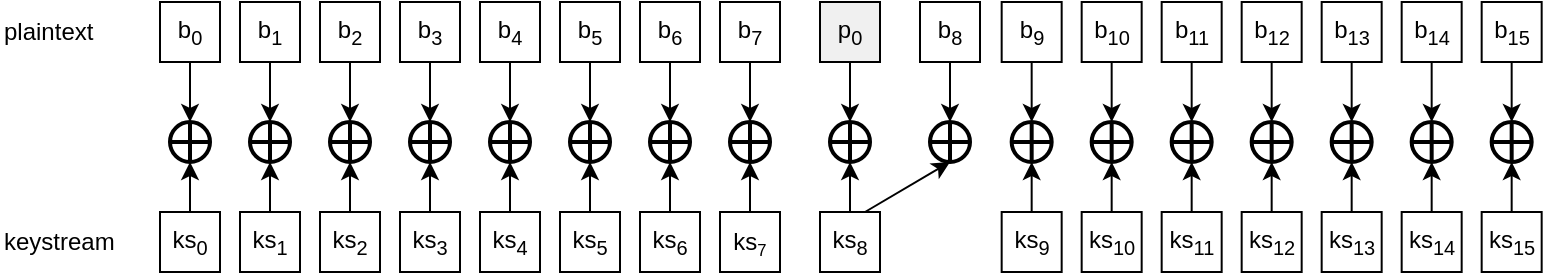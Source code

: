 <mxfile version="10.2.9" type="device"><diagram id="HJzPobEA1iDo80R-UufF" name="Page-1"><mxGraphModel dx="793" dy="508" grid="1" gridSize="10" guides="1" tooltips="1" connect="1" arrows="1" fold="1" page="1" pageScale="1" pageWidth="850" pageHeight="1100" math="0" shadow="0"><root><mxCell id="0"/><mxCell id="1" parent="0"/><mxCell id="kgr29Hcd6tLIPHAXiyFk-5" style="edgeStyle=orthogonalEdgeStyle;rounded=0;orthogonalLoop=1;jettySize=auto;html=1;exitX=0.5;exitY=1;exitDx=0;exitDy=0;entryX=0.5;entryY=0;entryDx=0;entryDy=0;entryPerimeter=0;" edge="1" parent="1" source="kgr29Hcd6tLIPHAXiyFk-1" target="kgr29Hcd6tLIPHAXiyFk-3"><mxGeometry relative="1" as="geometry"/></mxCell><mxCell id="kgr29Hcd6tLIPHAXiyFk-1" value="b&lt;sub&gt;0&lt;/sub&gt;" style="rounded=0;whiteSpace=wrap;html=1;" vertex="1" parent="1"><mxGeometry x="125" y="230" width="30" height="30" as="geometry"/></mxCell><mxCell id="kgr29Hcd6tLIPHAXiyFk-6" style="edgeStyle=orthogonalEdgeStyle;rounded=0;orthogonalLoop=1;jettySize=auto;html=1;exitX=0.5;exitY=0;exitDx=0;exitDy=0;entryX=0.5;entryY=1;entryDx=0;entryDy=0;entryPerimeter=0;" edge="1" parent="1" source="kgr29Hcd6tLIPHAXiyFk-2" target="kgr29Hcd6tLIPHAXiyFk-3"><mxGeometry relative="1" as="geometry"/></mxCell><mxCell id="kgr29Hcd6tLIPHAXiyFk-2" value="ks&lt;sub&gt;0&lt;/sub&gt;" style="rounded=0;whiteSpace=wrap;html=1;" vertex="1" parent="1"><mxGeometry x="125" y="335" width="30" height="30" as="geometry"/></mxCell><mxCell id="kgr29Hcd6tLIPHAXiyFk-3" value="" style="verticalLabelPosition=bottom;verticalAlign=top;html=1;strokeWidth=2;shape=mxgraph.flowchart.summing_function;" vertex="1" parent="1"><mxGeometry x="130" y="290" width="20" height="20" as="geometry"/></mxCell><mxCell id="kgr29Hcd6tLIPHAXiyFk-7" style="edgeStyle=orthogonalEdgeStyle;rounded=0;orthogonalLoop=1;jettySize=auto;html=1;exitX=0.5;exitY=1;exitDx=0;exitDy=0;entryX=0.5;entryY=0;entryDx=0;entryDy=0;entryPerimeter=0;" edge="1" parent="1" source="kgr29Hcd6tLIPHAXiyFk-8" target="kgr29Hcd6tLIPHAXiyFk-11"><mxGeometry relative="1" as="geometry"/></mxCell><mxCell id="kgr29Hcd6tLIPHAXiyFk-8" value="b&lt;sub&gt;1&lt;/sub&gt;" style="rounded=0;whiteSpace=wrap;html=1;" vertex="1" parent="1"><mxGeometry x="165" y="230" width="30" height="30" as="geometry"/></mxCell><mxCell id="kgr29Hcd6tLIPHAXiyFk-9" style="edgeStyle=orthogonalEdgeStyle;rounded=0;orthogonalLoop=1;jettySize=auto;html=1;exitX=0.5;exitY=0;exitDx=0;exitDy=0;entryX=0.5;entryY=1;entryDx=0;entryDy=0;entryPerimeter=0;" edge="1" parent="1" source="kgr29Hcd6tLIPHAXiyFk-10" target="kgr29Hcd6tLIPHAXiyFk-11"><mxGeometry relative="1" as="geometry"/></mxCell><mxCell id="kgr29Hcd6tLIPHAXiyFk-10" value="ks&lt;sub&gt;1&lt;/sub&gt;" style="rounded=0;whiteSpace=wrap;html=1;" vertex="1" parent="1"><mxGeometry x="165" y="335" width="30" height="30" as="geometry"/></mxCell><mxCell id="kgr29Hcd6tLIPHAXiyFk-11" value="" style="verticalLabelPosition=bottom;verticalAlign=top;html=1;strokeWidth=2;shape=mxgraph.flowchart.summing_function;" vertex="1" parent="1"><mxGeometry x="170" y="290" width="20" height="20" as="geometry"/></mxCell><mxCell id="kgr29Hcd6tLIPHAXiyFk-12" style="edgeStyle=orthogonalEdgeStyle;rounded=0;orthogonalLoop=1;jettySize=auto;html=1;exitX=0.5;exitY=1;exitDx=0;exitDy=0;entryX=0.5;entryY=0;entryDx=0;entryDy=0;entryPerimeter=0;" edge="1" parent="1" source="kgr29Hcd6tLIPHAXiyFk-13" target="kgr29Hcd6tLIPHAXiyFk-16"><mxGeometry relative="1" as="geometry"/></mxCell><mxCell id="kgr29Hcd6tLIPHAXiyFk-13" value="b&lt;sub&gt;2&lt;/sub&gt;" style="rounded=0;whiteSpace=wrap;html=1;" vertex="1" parent="1"><mxGeometry x="205" y="230" width="30" height="30" as="geometry"/></mxCell><mxCell id="kgr29Hcd6tLIPHAXiyFk-14" style="edgeStyle=orthogonalEdgeStyle;rounded=0;orthogonalLoop=1;jettySize=auto;html=1;exitX=0.5;exitY=0;exitDx=0;exitDy=0;entryX=0.5;entryY=1;entryDx=0;entryDy=0;entryPerimeter=0;" edge="1" parent="1" source="kgr29Hcd6tLIPHAXiyFk-15" target="kgr29Hcd6tLIPHAXiyFk-16"><mxGeometry relative="1" as="geometry"/></mxCell><mxCell id="kgr29Hcd6tLIPHAXiyFk-15" value="ks&lt;sub&gt;2&lt;/sub&gt;" style="rounded=0;whiteSpace=wrap;html=1;" vertex="1" parent="1"><mxGeometry x="205" y="335" width="30" height="30" as="geometry"/></mxCell><mxCell id="kgr29Hcd6tLIPHAXiyFk-16" value="" style="verticalLabelPosition=bottom;verticalAlign=top;html=1;strokeWidth=2;shape=mxgraph.flowchart.summing_function;" vertex="1" parent="1"><mxGeometry x="210" y="290" width="20" height="20" as="geometry"/></mxCell><mxCell id="kgr29Hcd6tLIPHAXiyFk-17" style="edgeStyle=orthogonalEdgeStyle;rounded=0;orthogonalLoop=1;jettySize=auto;html=1;exitX=0.5;exitY=1;exitDx=0;exitDy=0;entryX=0.5;entryY=0;entryDx=0;entryDy=0;entryPerimeter=0;" edge="1" parent="1" source="kgr29Hcd6tLIPHAXiyFk-18" target="kgr29Hcd6tLIPHAXiyFk-21"><mxGeometry relative="1" as="geometry"/></mxCell><mxCell id="kgr29Hcd6tLIPHAXiyFk-18" value="b&lt;sub&gt;3&lt;/sub&gt;" style="rounded=0;whiteSpace=wrap;html=1;" vertex="1" parent="1"><mxGeometry x="245" y="230" width="30" height="30" as="geometry"/></mxCell><mxCell id="kgr29Hcd6tLIPHAXiyFk-19" style="edgeStyle=orthogonalEdgeStyle;rounded=0;orthogonalLoop=1;jettySize=auto;html=1;exitX=0.5;exitY=0;exitDx=0;exitDy=0;entryX=0.5;entryY=1;entryDx=0;entryDy=0;entryPerimeter=0;" edge="1" parent="1" source="kgr29Hcd6tLIPHAXiyFk-20" target="kgr29Hcd6tLIPHAXiyFk-21"><mxGeometry relative="1" as="geometry"/></mxCell><mxCell id="kgr29Hcd6tLIPHAXiyFk-20" value="ks&lt;sub&gt;3&lt;/sub&gt;" style="rounded=0;whiteSpace=wrap;html=1;" vertex="1" parent="1"><mxGeometry x="245" y="335" width="30" height="30" as="geometry"/></mxCell><mxCell id="kgr29Hcd6tLIPHAXiyFk-21" value="" style="verticalLabelPosition=bottom;verticalAlign=top;html=1;strokeWidth=2;shape=mxgraph.flowchart.summing_function;" vertex="1" parent="1"><mxGeometry x="250" y="290" width="20" height="20" as="geometry"/></mxCell><mxCell id="kgr29Hcd6tLIPHAXiyFk-22" style="edgeStyle=orthogonalEdgeStyle;rounded=0;orthogonalLoop=1;jettySize=auto;html=1;exitX=0.5;exitY=1;exitDx=0;exitDy=0;entryX=0.5;entryY=0;entryDx=0;entryDy=0;entryPerimeter=0;" edge="1" parent="1" source="kgr29Hcd6tLIPHAXiyFk-23" target="kgr29Hcd6tLIPHAXiyFk-26"><mxGeometry relative="1" as="geometry"/></mxCell><mxCell id="kgr29Hcd6tLIPHAXiyFk-23" value="b&lt;sub&gt;4&lt;/sub&gt;" style="rounded=0;whiteSpace=wrap;html=1;" vertex="1" parent="1"><mxGeometry x="285" y="230" width="30" height="30" as="geometry"/></mxCell><mxCell id="kgr29Hcd6tLIPHAXiyFk-24" style="edgeStyle=orthogonalEdgeStyle;rounded=0;orthogonalLoop=1;jettySize=auto;html=1;exitX=0.5;exitY=0;exitDx=0;exitDy=0;entryX=0.5;entryY=1;entryDx=0;entryDy=0;entryPerimeter=0;" edge="1" parent="1" source="kgr29Hcd6tLIPHAXiyFk-25" target="kgr29Hcd6tLIPHAXiyFk-26"><mxGeometry relative="1" as="geometry"/></mxCell><mxCell id="kgr29Hcd6tLIPHAXiyFk-25" value="ks&lt;sub&gt;4&lt;/sub&gt;" style="rounded=0;whiteSpace=wrap;html=1;" vertex="1" parent="1"><mxGeometry x="285" y="335" width="30" height="30" as="geometry"/></mxCell><mxCell id="kgr29Hcd6tLIPHAXiyFk-26" value="" style="verticalLabelPosition=bottom;verticalAlign=top;html=1;strokeWidth=2;shape=mxgraph.flowchart.summing_function;" vertex="1" parent="1"><mxGeometry x="290" y="290" width="20" height="20" as="geometry"/></mxCell><mxCell id="kgr29Hcd6tLIPHAXiyFk-27" style="edgeStyle=orthogonalEdgeStyle;rounded=0;orthogonalLoop=1;jettySize=auto;html=1;exitX=0.5;exitY=1;exitDx=0;exitDy=0;entryX=0.5;entryY=0;entryDx=0;entryDy=0;entryPerimeter=0;" edge="1" parent="1" source="kgr29Hcd6tLIPHAXiyFk-28" target="kgr29Hcd6tLIPHAXiyFk-31"><mxGeometry relative="1" as="geometry"/></mxCell><mxCell id="kgr29Hcd6tLIPHAXiyFk-28" value="b&lt;sub&gt;5&lt;/sub&gt;" style="rounded=0;whiteSpace=wrap;html=1;" vertex="1" parent="1"><mxGeometry x="325" y="230" width="30" height="30" as="geometry"/></mxCell><mxCell id="kgr29Hcd6tLIPHAXiyFk-29" style="edgeStyle=orthogonalEdgeStyle;rounded=0;orthogonalLoop=1;jettySize=auto;html=1;exitX=0.5;exitY=0;exitDx=0;exitDy=0;entryX=0.5;entryY=1;entryDx=0;entryDy=0;entryPerimeter=0;" edge="1" parent="1" source="kgr29Hcd6tLIPHAXiyFk-30" target="kgr29Hcd6tLIPHAXiyFk-31"><mxGeometry relative="1" as="geometry"/></mxCell><mxCell id="kgr29Hcd6tLIPHAXiyFk-30" value="ks&lt;sub&gt;5&lt;/sub&gt;" style="rounded=0;whiteSpace=wrap;html=1;" vertex="1" parent="1"><mxGeometry x="325" y="335" width="30" height="30" as="geometry"/></mxCell><mxCell id="kgr29Hcd6tLIPHAXiyFk-31" value="" style="verticalLabelPosition=bottom;verticalAlign=top;html=1;strokeWidth=2;shape=mxgraph.flowchart.summing_function;" vertex="1" parent="1"><mxGeometry x="330" y="290" width="20" height="20" as="geometry"/></mxCell><mxCell id="kgr29Hcd6tLIPHAXiyFk-32" style="edgeStyle=orthogonalEdgeStyle;rounded=0;orthogonalLoop=1;jettySize=auto;html=1;exitX=0.5;exitY=1;exitDx=0;exitDy=0;entryX=0.5;entryY=0;entryDx=0;entryDy=0;entryPerimeter=0;" edge="1" parent="1" source="kgr29Hcd6tLIPHAXiyFk-33" target="kgr29Hcd6tLIPHAXiyFk-36"><mxGeometry relative="1" as="geometry"/></mxCell><mxCell id="kgr29Hcd6tLIPHAXiyFk-33" value="b&lt;sub&gt;6&lt;/sub&gt;" style="rounded=0;whiteSpace=wrap;html=1;" vertex="1" parent="1"><mxGeometry x="365" y="230" width="30" height="30" as="geometry"/></mxCell><mxCell id="kgr29Hcd6tLIPHAXiyFk-34" style="edgeStyle=orthogonalEdgeStyle;rounded=0;orthogonalLoop=1;jettySize=auto;html=1;exitX=0.5;exitY=0;exitDx=0;exitDy=0;entryX=0.5;entryY=1;entryDx=0;entryDy=0;entryPerimeter=0;" edge="1" parent="1" source="kgr29Hcd6tLIPHAXiyFk-35" target="kgr29Hcd6tLIPHAXiyFk-36"><mxGeometry relative="1" as="geometry"/></mxCell><mxCell id="kgr29Hcd6tLIPHAXiyFk-35" value="ks&lt;sub&gt;6&lt;/sub&gt;" style="rounded=0;whiteSpace=wrap;html=1;" vertex="1" parent="1"><mxGeometry x="365" y="335" width="30" height="30" as="geometry"/></mxCell><mxCell id="kgr29Hcd6tLIPHAXiyFk-36" value="" style="verticalLabelPosition=bottom;verticalAlign=top;html=1;strokeWidth=2;shape=mxgraph.flowchart.summing_function;" vertex="1" parent="1"><mxGeometry x="370" y="290" width="20" height="20" as="geometry"/></mxCell><mxCell id="kgr29Hcd6tLIPHAXiyFk-37" style="edgeStyle=orthogonalEdgeStyle;rounded=0;orthogonalLoop=1;jettySize=auto;html=1;exitX=0.5;exitY=1;exitDx=0;exitDy=0;entryX=0.5;entryY=0;entryDx=0;entryDy=0;entryPerimeter=0;" edge="1" parent="1" source="kgr29Hcd6tLIPHAXiyFk-38" target="kgr29Hcd6tLIPHAXiyFk-41"><mxGeometry relative="1" as="geometry"/></mxCell><mxCell id="kgr29Hcd6tLIPHAXiyFk-38" value="b&lt;sub&gt;7&lt;/sub&gt;" style="rounded=0;whiteSpace=wrap;html=1;" vertex="1" parent="1"><mxGeometry x="405" y="230" width="30" height="30" as="geometry"/></mxCell><mxCell id="kgr29Hcd6tLIPHAXiyFk-39" style="edgeStyle=orthogonalEdgeStyle;rounded=0;orthogonalLoop=1;jettySize=auto;html=1;exitX=0.5;exitY=0;exitDx=0;exitDy=0;entryX=0.5;entryY=1;entryDx=0;entryDy=0;entryPerimeter=0;" edge="1" parent="1" source="kgr29Hcd6tLIPHAXiyFk-40" target="kgr29Hcd6tLIPHAXiyFk-41"><mxGeometry relative="1" as="geometry"/></mxCell><mxCell id="kgr29Hcd6tLIPHAXiyFk-40" value="ks&lt;span style=&quot;font-size: 10px&quot;&gt;&lt;sub&gt;7&lt;/sub&gt;&lt;/span&gt;" style="rounded=0;whiteSpace=wrap;html=1;" vertex="1" parent="1"><mxGeometry x="405" y="335" width="30" height="30" as="geometry"/></mxCell><mxCell id="kgr29Hcd6tLIPHAXiyFk-41" value="" style="verticalLabelPosition=bottom;verticalAlign=top;html=1;strokeWidth=2;shape=mxgraph.flowchart.summing_function;" vertex="1" parent="1"><mxGeometry x="410" y="290" width="20" height="20" as="geometry"/></mxCell><mxCell id="kgr29Hcd6tLIPHAXiyFk-45" style="edgeStyle=orthogonalEdgeStyle;rounded=0;orthogonalLoop=1;jettySize=auto;html=1;exitX=0.5;exitY=1;exitDx=0;exitDy=0;entryX=0.5;entryY=0;entryDx=0;entryDy=0;entryPerimeter=0;" edge="1" parent="1" source="kgr29Hcd6tLIPHAXiyFk-46" target="kgr29Hcd6tLIPHAXiyFk-49"><mxGeometry relative="1" as="geometry"/></mxCell><mxCell id="kgr29Hcd6tLIPHAXiyFk-46" value="p&lt;sub&gt;0&lt;/sub&gt;" style="rounded=0;whiteSpace=wrap;html=1;fillColor=#F0F0F0;" vertex="1" parent="1"><mxGeometry x="455" y="230" width="30" height="30" as="geometry"/></mxCell><mxCell id="kgr29Hcd6tLIPHAXiyFk-47" style="edgeStyle=orthogonalEdgeStyle;rounded=0;orthogonalLoop=1;jettySize=auto;html=1;exitX=0.5;exitY=0;exitDx=0;exitDy=0;entryX=0.5;entryY=1;entryDx=0;entryDy=0;entryPerimeter=0;" edge="1" parent="1" source="kgr29Hcd6tLIPHAXiyFk-48" target="kgr29Hcd6tLIPHAXiyFk-49"><mxGeometry relative="1" as="geometry"/></mxCell><mxCell id="kgr29Hcd6tLIPHAXiyFk-57" style="rounded=0;orthogonalLoop=1;jettySize=auto;html=1;exitX=0.75;exitY=0;exitDx=0;exitDy=0;entryX=0.5;entryY=1;entryDx=0;entryDy=0;entryPerimeter=0;" edge="1" parent="1" source="kgr29Hcd6tLIPHAXiyFk-48" target="kgr29Hcd6tLIPHAXiyFk-55"><mxGeometry relative="1" as="geometry"/></mxCell><mxCell id="kgr29Hcd6tLIPHAXiyFk-48" value="ks&lt;sub&gt;8&lt;/sub&gt;" style="rounded=0;whiteSpace=wrap;html=1;" vertex="1" parent="1"><mxGeometry x="455" y="335" width="30" height="30" as="geometry"/></mxCell><mxCell id="kgr29Hcd6tLIPHAXiyFk-49" value="" style="verticalLabelPosition=bottom;verticalAlign=top;html=1;strokeWidth=2;shape=mxgraph.flowchart.summing_function;" vertex="1" parent="1"><mxGeometry x="460" y="290" width="20" height="20" as="geometry"/></mxCell><mxCell id="kgr29Hcd6tLIPHAXiyFk-53" style="edgeStyle=orthogonalEdgeStyle;rounded=0;orthogonalLoop=1;jettySize=auto;html=1;exitX=0.5;exitY=1;exitDx=0;exitDy=0;entryX=0.5;entryY=0;entryDx=0;entryDy=0;entryPerimeter=0;" edge="1" parent="1" source="kgr29Hcd6tLIPHAXiyFk-54" target="kgr29Hcd6tLIPHAXiyFk-55"><mxGeometry relative="1" as="geometry"/></mxCell><mxCell id="kgr29Hcd6tLIPHAXiyFk-54" value="b&lt;sub&gt;8&lt;/sub&gt;" style="rounded=0;whiteSpace=wrap;html=1;" vertex="1" parent="1"><mxGeometry x="505" y="230" width="30" height="30" as="geometry"/></mxCell><mxCell id="kgr29Hcd6tLIPHAXiyFk-55" value="" style="verticalLabelPosition=bottom;verticalAlign=top;html=1;strokeWidth=2;shape=mxgraph.flowchart.summing_function;" vertex="1" parent="1"><mxGeometry x="510" y="290" width="20" height="20" as="geometry"/></mxCell><mxCell id="kgr29Hcd6tLIPHAXiyFk-58" style="edgeStyle=orthogonalEdgeStyle;rounded=0;orthogonalLoop=1;jettySize=auto;html=1;exitX=0.5;exitY=1;exitDx=0;exitDy=0;entryX=0.5;entryY=0;entryDx=0;entryDy=0;entryPerimeter=0;" edge="1" parent="1" source="kgr29Hcd6tLIPHAXiyFk-59" target="kgr29Hcd6tLIPHAXiyFk-62"><mxGeometry relative="1" as="geometry"/></mxCell><mxCell id="kgr29Hcd6tLIPHAXiyFk-59" value="b&lt;sub&gt;9&lt;/sub&gt;" style="rounded=0;whiteSpace=wrap;html=1;" vertex="1" parent="1"><mxGeometry x="545.833" y="230" width="30" height="30" as="geometry"/></mxCell><mxCell id="kgr29Hcd6tLIPHAXiyFk-60" style="edgeStyle=orthogonalEdgeStyle;rounded=0;orthogonalLoop=1;jettySize=auto;html=1;exitX=0.5;exitY=0;exitDx=0;exitDy=0;entryX=0.5;entryY=1;entryDx=0;entryDy=0;entryPerimeter=0;" edge="1" parent="1" source="kgr29Hcd6tLIPHAXiyFk-61" target="kgr29Hcd6tLIPHAXiyFk-62"><mxGeometry relative="1" as="geometry"/></mxCell><mxCell id="kgr29Hcd6tLIPHAXiyFk-61" value="ks&lt;sub&gt;9&lt;/sub&gt;" style="rounded=0;whiteSpace=wrap;html=1;" vertex="1" parent="1"><mxGeometry x="545.833" y="335" width="30" height="30" as="geometry"/></mxCell><mxCell id="kgr29Hcd6tLIPHAXiyFk-62" value="" style="verticalLabelPosition=bottom;verticalAlign=top;html=1;strokeWidth=2;shape=mxgraph.flowchart.summing_function;" vertex="1" parent="1"><mxGeometry x="550.833" y="290" width="20" height="20" as="geometry"/></mxCell><mxCell id="kgr29Hcd6tLIPHAXiyFk-63" style="edgeStyle=orthogonalEdgeStyle;rounded=0;orthogonalLoop=1;jettySize=auto;html=1;exitX=0.5;exitY=1;exitDx=0;exitDy=0;entryX=0.5;entryY=0;entryDx=0;entryDy=0;entryPerimeter=0;" edge="1" parent="1" source="kgr29Hcd6tLIPHAXiyFk-64" target="kgr29Hcd6tLIPHAXiyFk-67"><mxGeometry relative="1" as="geometry"/></mxCell><mxCell id="kgr29Hcd6tLIPHAXiyFk-64" value="b&lt;sub&gt;10&lt;/sub&gt;" style="rounded=0;whiteSpace=wrap;html=1;" vertex="1" parent="1"><mxGeometry x="585.833" y="230" width="30" height="30" as="geometry"/></mxCell><mxCell id="kgr29Hcd6tLIPHAXiyFk-65" style="edgeStyle=orthogonalEdgeStyle;rounded=0;orthogonalLoop=1;jettySize=auto;html=1;exitX=0.5;exitY=0;exitDx=0;exitDy=0;entryX=0.5;entryY=1;entryDx=0;entryDy=0;entryPerimeter=0;" edge="1" parent="1" source="kgr29Hcd6tLIPHAXiyFk-66" target="kgr29Hcd6tLIPHAXiyFk-67"><mxGeometry relative="1" as="geometry"/></mxCell><mxCell id="kgr29Hcd6tLIPHAXiyFk-66" value="ks&lt;sub&gt;10&lt;/sub&gt;" style="rounded=0;whiteSpace=wrap;html=1;" vertex="1" parent="1"><mxGeometry x="585.833" y="335" width="30" height="30" as="geometry"/></mxCell><mxCell id="kgr29Hcd6tLIPHAXiyFk-67" value="" style="verticalLabelPosition=bottom;verticalAlign=top;html=1;strokeWidth=2;shape=mxgraph.flowchart.summing_function;" vertex="1" parent="1"><mxGeometry x="590.833" y="290" width="20" height="20" as="geometry"/></mxCell><mxCell id="kgr29Hcd6tLIPHAXiyFk-68" style="edgeStyle=orthogonalEdgeStyle;rounded=0;orthogonalLoop=1;jettySize=auto;html=1;exitX=0.5;exitY=1;exitDx=0;exitDy=0;entryX=0.5;entryY=0;entryDx=0;entryDy=0;entryPerimeter=0;" edge="1" parent="1" source="kgr29Hcd6tLIPHAXiyFk-69" target="kgr29Hcd6tLIPHAXiyFk-72"><mxGeometry relative="1" as="geometry"/></mxCell><mxCell id="kgr29Hcd6tLIPHAXiyFk-69" value="b&lt;sub&gt;11&lt;/sub&gt;" style="rounded=0;whiteSpace=wrap;html=1;" vertex="1" parent="1"><mxGeometry x="625.833" y="230" width="30" height="30" as="geometry"/></mxCell><mxCell id="kgr29Hcd6tLIPHAXiyFk-70" style="edgeStyle=orthogonalEdgeStyle;rounded=0;orthogonalLoop=1;jettySize=auto;html=1;exitX=0.5;exitY=0;exitDx=0;exitDy=0;entryX=0.5;entryY=1;entryDx=0;entryDy=0;entryPerimeter=0;" edge="1" parent="1" source="kgr29Hcd6tLIPHAXiyFk-71" target="kgr29Hcd6tLIPHAXiyFk-72"><mxGeometry relative="1" as="geometry"/></mxCell><mxCell id="kgr29Hcd6tLIPHAXiyFk-71" value="ks&lt;sub&gt;11&lt;/sub&gt;" style="rounded=0;whiteSpace=wrap;html=1;" vertex="1" parent="1"><mxGeometry x="625.833" y="335" width="30" height="30" as="geometry"/></mxCell><mxCell id="kgr29Hcd6tLIPHAXiyFk-72" value="" style="verticalLabelPosition=bottom;verticalAlign=top;html=1;strokeWidth=2;shape=mxgraph.flowchart.summing_function;" vertex="1" parent="1"><mxGeometry x="630.833" y="290" width="20" height="20" as="geometry"/></mxCell><mxCell id="kgr29Hcd6tLIPHAXiyFk-73" style="edgeStyle=orthogonalEdgeStyle;rounded=0;orthogonalLoop=1;jettySize=auto;html=1;exitX=0.5;exitY=1;exitDx=0;exitDy=0;entryX=0.5;entryY=0;entryDx=0;entryDy=0;entryPerimeter=0;" edge="1" parent="1" source="kgr29Hcd6tLIPHAXiyFk-74" target="kgr29Hcd6tLIPHAXiyFk-77"><mxGeometry relative="1" as="geometry"/></mxCell><mxCell id="kgr29Hcd6tLIPHAXiyFk-74" value="b&lt;sub&gt;12&lt;/sub&gt;" style="rounded=0;whiteSpace=wrap;html=1;" vertex="1" parent="1"><mxGeometry x="665.833" y="230" width="30" height="30" as="geometry"/></mxCell><mxCell id="kgr29Hcd6tLIPHAXiyFk-75" style="edgeStyle=orthogonalEdgeStyle;rounded=0;orthogonalLoop=1;jettySize=auto;html=1;exitX=0.5;exitY=0;exitDx=0;exitDy=0;entryX=0.5;entryY=1;entryDx=0;entryDy=0;entryPerimeter=0;" edge="1" parent="1" source="kgr29Hcd6tLIPHAXiyFk-76" target="kgr29Hcd6tLIPHAXiyFk-77"><mxGeometry relative="1" as="geometry"/></mxCell><mxCell id="kgr29Hcd6tLIPHAXiyFk-76" value="ks&lt;sub&gt;12&lt;/sub&gt;" style="rounded=0;whiteSpace=wrap;html=1;" vertex="1" parent="1"><mxGeometry x="665.833" y="335" width="30" height="30" as="geometry"/></mxCell><mxCell id="kgr29Hcd6tLIPHAXiyFk-77" value="" style="verticalLabelPosition=bottom;verticalAlign=top;html=1;strokeWidth=2;shape=mxgraph.flowchart.summing_function;" vertex="1" parent="1"><mxGeometry x="670.833" y="290" width="20" height="20" as="geometry"/></mxCell><mxCell id="kgr29Hcd6tLIPHAXiyFk-78" style="edgeStyle=orthogonalEdgeStyle;rounded=0;orthogonalLoop=1;jettySize=auto;html=1;exitX=0.5;exitY=1;exitDx=0;exitDy=0;entryX=0.5;entryY=0;entryDx=0;entryDy=0;entryPerimeter=0;" edge="1" parent="1" source="kgr29Hcd6tLIPHAXiyFk-79" target="kgr29Hcd6tLIPHAXiyFk-82"><mxGeometry relative="1" as="geometry"/></mxCell><mxCell id="kgr29Hcd6tLIPHAXiyFk-79" value="b&lt;sub&gt;13&lt;/sub&gt;" style="rounded=0;whiteSpace=wrap;html=1;" vertex="1" parent="1"><mxGeometry x="705.833" y="230" width="30" height="30" as="geometry"/></mxCell><mxCell id="kgr29Hcd6tLIPHAXiyFk-80" style="edgeStyle=orthogonalEdgeStyle;rounded=0;orthogonalLoop=1;jettySize=auto;html=1;exitX=0.5;exitY=0;exitDx=0;exitDy=0;entryX=0.5;entryY=1;entryDx=0;entryDy=0;entryPerimeter=0;" edge="1" parent="1" source="kgr29Hcd6tLIPHAXiyFk-81" target="kgr29Hcd6tLIPHAXiyFk-82"><mxGeometry relative="1" as="geometry"/></mxCell><mxCell id="kgr29Hcd6tLIPHAXiyFk-81" value="ks&lt;sub&gt;13&lt;/sub&gt;" style="rounded=0;whiteSpace=wrap;html=1;" vertex="1" parent="1"><mxGeometry x="705.833" y="335" width="30" height="30" as="geometry"/></mxCell><mxCell id="kgr29Hcd6tLIPHAXiyFk-82" value="" style="verticalLabelPosition=bottom;verticalAlign=top;html=1;strokeWidth=2;shape=mxgraph.flowchart.summing_function;" vertex="1" parent="1"><mxGeometry x="710.833" y="290" width="20" height="20" as="geometry"/></mxCell><mxCell id="kgr29Hcd6tLIPHAXiyFk-83" style="edgeStyle=orthogonalEdgeStyle;rounded=0;orthogonalLoop=1;jettySize=auto;html=1;exitX=0.5;exitY=1;exitDx=0;exitDy=0;entryX=0.5;entryY=0;entryDx=0;entryDy=0;entryPerimeter=0;" edge="1" parent="1" source="kgr29Hcd6tLIPHAXiyFk-84" target="kgr29Hcd6tLIPHAXiyFk-87"><mxGeometry relative="1" as="geometry"/></mxCell><mxCell id="kgr29Hcd6tLIPHAXiyFk-84" value="b&lt;sub&gt;14&lt;/sub&gt;" style="rounded=0;whiteSpace=wrap;html=1;" vertex="1" parent="1"><mxGeometry x="745.833" y="230" width="30" height="30" as="geometry"/></mxCell><mxCell id="kgr29Hcd6tLIPHAXiyFk-85" style="edgeStyle=orthogonalEdgeStyle;rounded=0;orthogonalLoop=1;jettySize=auto;html=1;exitX=0.5;exitY=0;exitDx=0;exitDy=0;entryX=0.5;entryY=1;entryDx=0;entryDy=0;entryPerimeter=0;" edge="1" parent="1" source="kgr29Hcd6tLIPHAXiyFk-86" target="kgr29Hcd6tLIPHAXiyFk-87"><mxGeometry relative="1" as="geometry"/></mxCell><mxCell id="kgr29Hcd6tLIPHAXiyFk-86" value="ks&lt;sub&gt;14&lt;/sub&gt;" style="rounded=0;whiteSpace=wrap;html=1;" vertex="1" parent="1"><mxGeometry x="745.833" y="335" width="30" height="30" as="geometry"/></mxCell><mxCell id="kgr29Hcd6tLIPHAXiyFk-87" value="" style="verticalLabelPosition=bottom;verticalAlign=top;html=1;strokeWidth=2;shape=mxgraph.flowchart.summing_function;" vertex="1" parent="1"><mxGeometry x="750.833" y="290" width="20" height="20" as="geometry"/></mxCell><mxCell id="kgr29Hcd6tLIPHAXiyFk-88" style="edgeStyle=orthogonalEdgeStyle;rounded=0;orthogonalLoop=1;jettySize=auto;html=1;exitX=0.5;exitY=1;exitDx=0;exitDy=0;entryX=0.5;entryY=0;entryDx=0;entryDy=0;entryPerimeter=0;" edge="1" parent="1" source="kgr29Hcd6tLIPHAXiyFk-89" target="kgr29Hcd6tLIPHAXiyFk-92"><mxGeometry relative="1" as="geometry"/></mxCell><mxCell id="kgr29Hcd6tLIPHAXiyFk-89" value="b&lt;sub&gt;15&lt;/sub&gt;" style="rounded=0;whiteSpace=wrap;html=1;" vertex="1" parent="1"><mxGeometry x="785.833" y="230" width="30" height="30" as="geometry"/></mxCell><mxCell id="kgr29Hcd6tLIPHAXiyFk-90" style="edgeStyle=orthogonalEdgeStyle;rounded=0;orthogonalLoop=1;jettySize=auto;html=1;exitX=0.5;exitY=0;exitDx=0;exitDy=0;entryX=0.5;entryY=1;entryDx=0;entryDy=0;entryPerimeter=0;" edge="1" parent="1" source="kgr29Hcd6tLIPHAXiyFk-91" target="kgr29Hcd6tLIPHAXiyFk-92"><mxGeometry relative="1" as="geometry"/></mxCell><mxCell id="kgr29Hcd6tLIPHAXiyFk-91" value="ks&lt;sub&gt;15&lt;/sub&gt;" style="rounded=0;whiteSpace=wrap;html=1;" vertex="1" parent="1"><mxGeometry x="785.833" y="335" width="30" height="30" as="geometry"/></mxCell><mxCell id="kgr29Hcd6tLIPHAXiyFk-92" value="" style="verticalLabelPosition=bottom;verticalAlign=top;html=1;strokeWidth=2;shape=mxgraph.flowchart.summing_function;" vertex="1" parent="1"><mxGeometry x="790.833" y="290" width="20" height="20" as="geometry"/></mxCell><mxCell id="kgr29Hcd6tLIPHAXiyFk-94" value="plaintext" style="text;html=1;resizable=0;points=[];autosize=1;align=left;verticalAlign=top;spacingTop=-4;" vertex="1" parent="1"><mxGeometry x="45" y="235" width="60" height="20" as="geometry"/></mxCell><mxCell id="kgr29Hcd6tLIPHAXiyFk-95" value="keystream" style="text;html=1;resizable=0;points=[];autosize=1;align=left;verticalAlign=top;spacingTop=-4;" vertex="1" parent="1"><mxGeometry x="45" y="340" width="70" height="20" as="geometry"/></mxCell></root></mxGraphModel></diagram></mxfile>